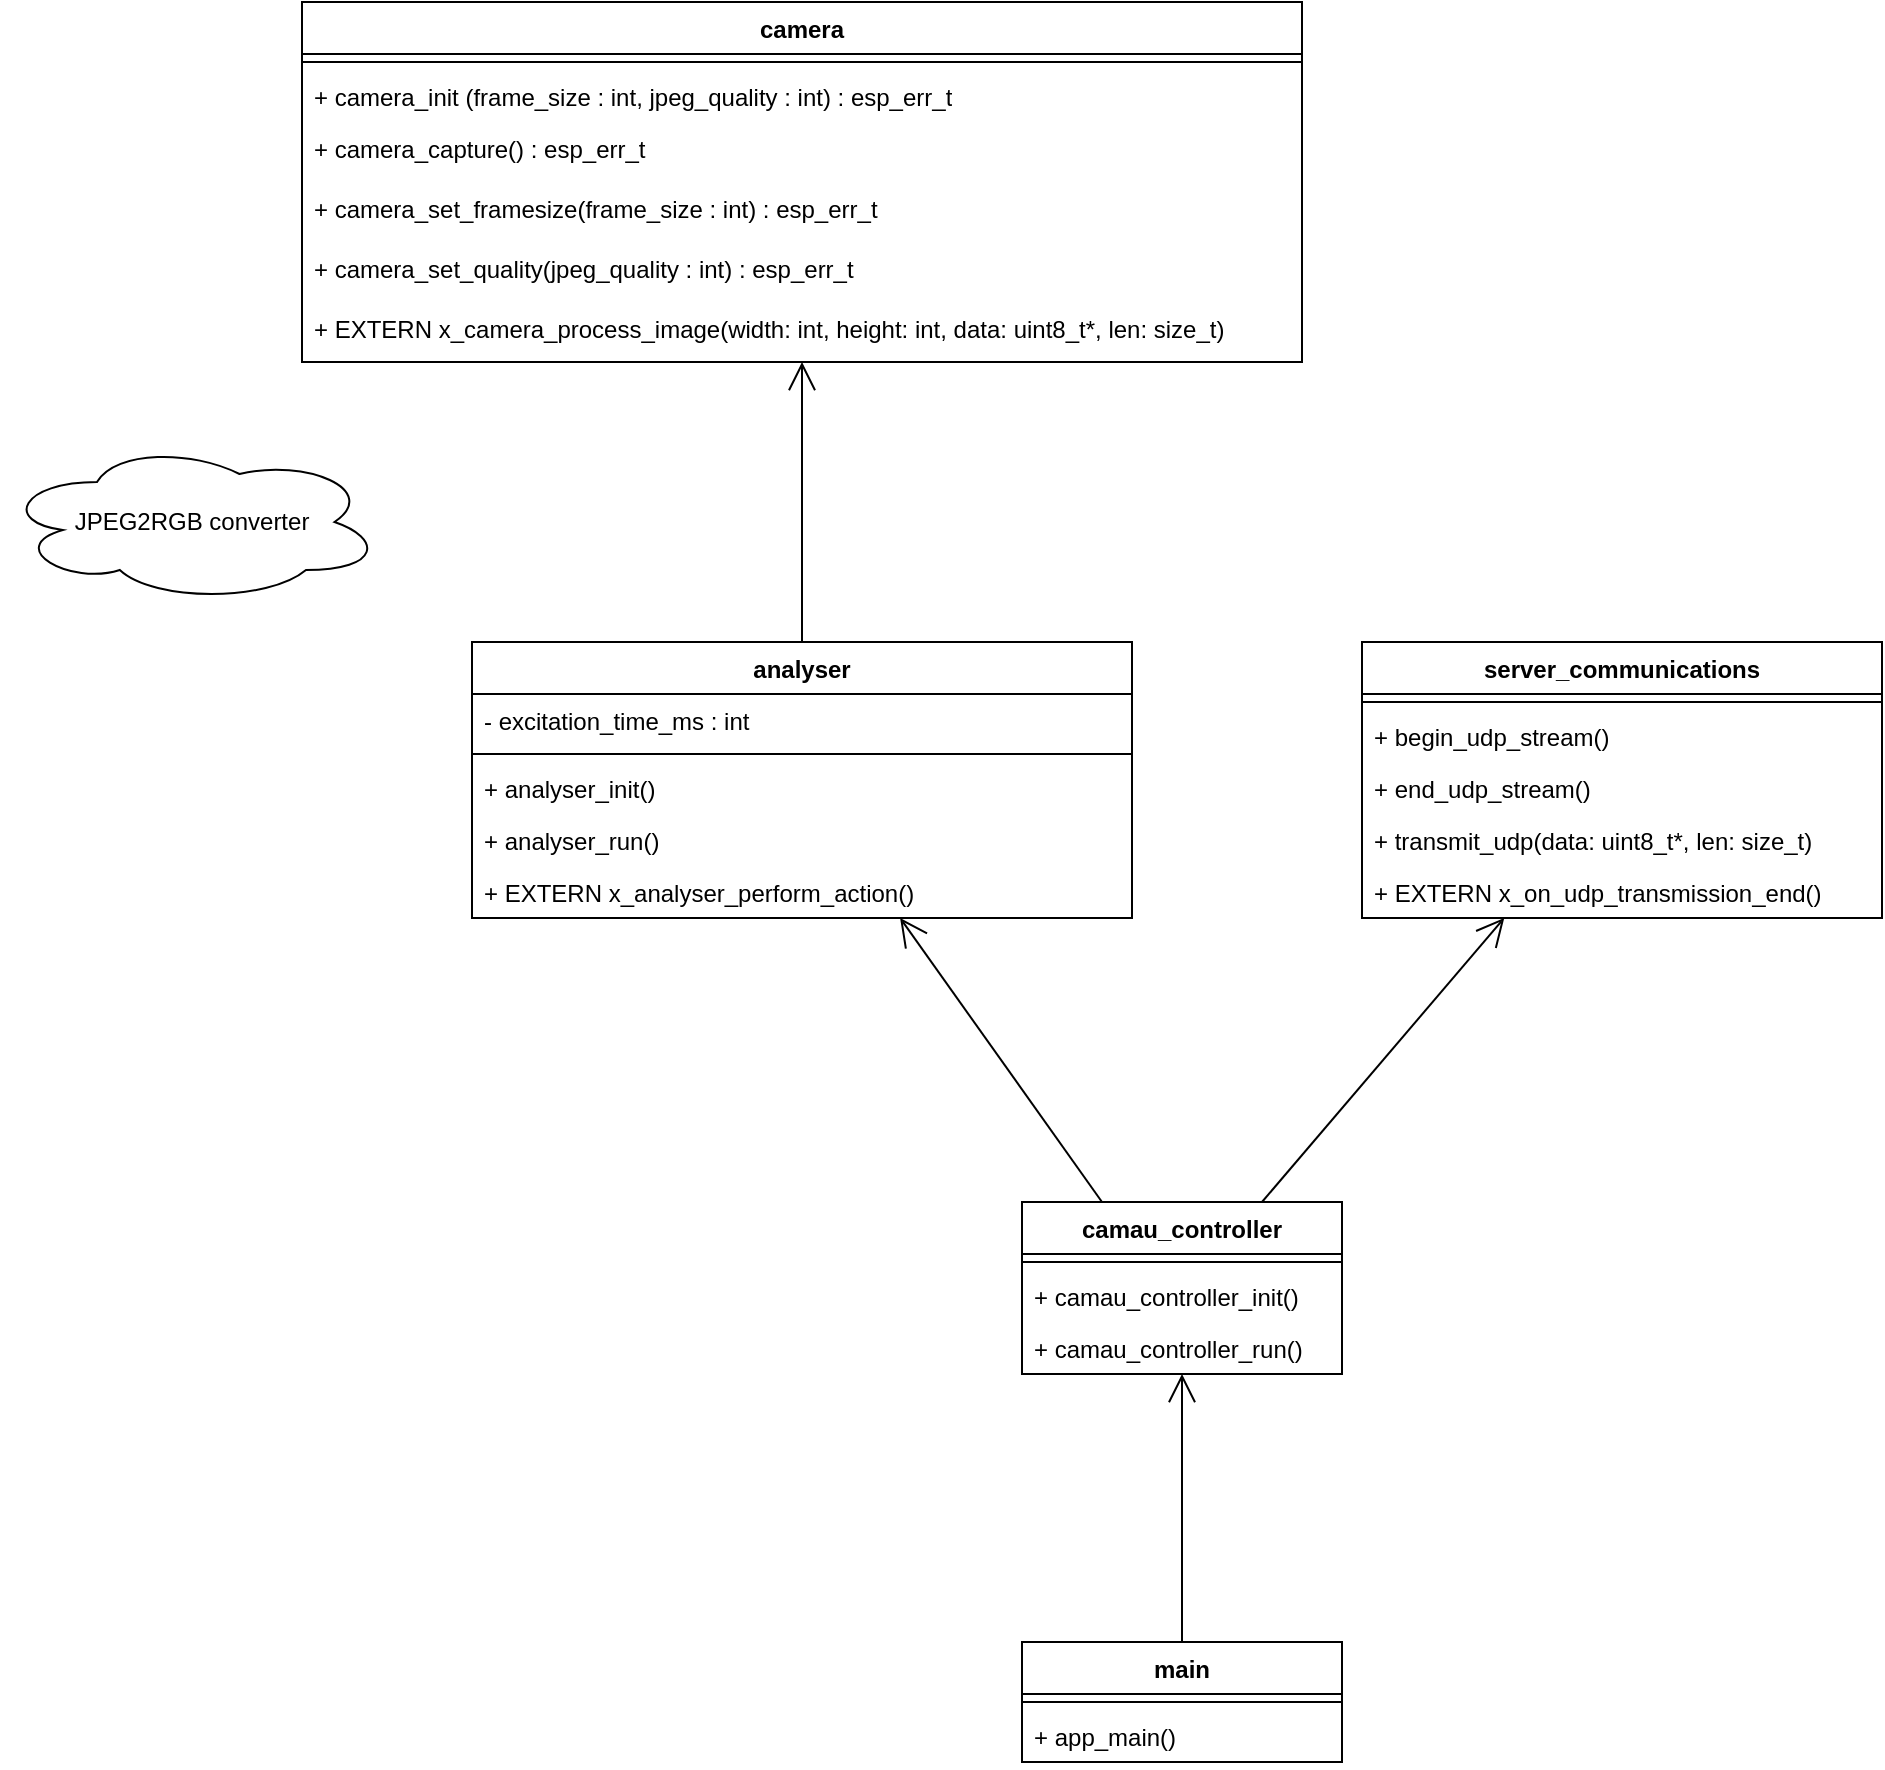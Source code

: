 <mxfile version="23.1.1" type="device">
  <diagram name="Page-1" id="uFVwXh5SKd5mPY9kyCPY">
    <mxGraphModel dx="1434" dy="841" grid="1" gridSize="10" guides="1" tooltips="1" connect="1" arrows="1" fold="1" page="1" pageScale="1" pageWidth="850" pageHeight="1100" math="0" shadow="0">
      <root>
        <mxCell id="0" />
        <mxCell id="1" parent="0" />
        <mxCell id="IxXctSvPQszniXdbL3ki-6" value="camera" style="swimlane;fontStyle=1;align=center;verticalAlign=top;childLayout=stackLayout;horizontal=1;startSize=26;horizontalStack=0;resizeParent=1;resizeParentMax=0;resizeLast=0;collapsible=1;marginBottom=0;whiteSpace=wrap;html=1;" vertex="1" parent="1">
          <mxGeometry x="220" y="530" width="500" height="180" as="geometry" />
        </mxCell>
        <mxCell id="IxXctSvPQszniXdbL3ki-8" value="" style="line;strokeWidth=1;fillColor=none;align=left;verticalAlign=middle;spacingTop=-1;spacingLeft=3;spacingRight=3;rotatable=0;labelPosition=right;points=[];portConstraint=eastwest;strokeColor=inherit;" vertex="1" parent="IxXctSvPQszniXdbL3ki-6">
          <mxGeometry y="26" width="500" height="8" as="geometry" />
        </mxCell>
        <mxCell id="IxXctSvPQszniXdbL3ki-9" value="&lt;div&gt;+ camera_init (frame_size : int, jpeg_quality : int) : esp_err_t&lt;/div&gt;" style="text;strokeColor=none;fillColor=none;align=left;verticalAlign=top;spacingLeft=4;spacingRight=4;overflow=hidden;rotatable=0;points=[[0,0.5],[1,0.5]];portConstraint=eastwest;whiteSpace=wrap;html=1;" vertex="1" parent="IxXctSvPQszniXdbL3ki-6">
          <mxGeometry y="34" width="500" height="26" as="geometry" />
        </mxCell>
        <mxCell id="IxXctSvPQszniXdbL3ki-12" value="&lt;div&gt;+ camera_capture() : esp_err_t&lt;/div&gt;&lt;div&gt;&lt;br&gt;&lt;/div&gt;" style="text;strokeColor=none;fillColor=none;align=left;verticalAlign=top;spacingLeft=4;spacingRight=4;overflow=hidden;rotatable=0;points=[[0,0.5],[1,0.5]];portConstraint=eastwest;whiteSpace=wrap;html=1;" vertex="1" parent="IxXctSvPQszniXdbL3ki-6">
          <mxGeometry y="60" width="500" height="30" as="geometry" />
        </mxCell>
        <mxCell id="IxXctSvPQszniXdbL3ki-11" value="+ camera_set_framesize(frame_size : int) : esp_err_t" style="text;strokeColor=none;fillColor=none;align=left;verticalAlign=top;spacingLeft=4;spacingRight=4;overflow=hidden;rotatable=0;points=[[0,0.5],[1,0.5]];portConstraint=eastwest;whiteSpace=wrap;html=1;" vertex="1" parent="IxXctSvPQszniXdbL3ki-6">
          <mxGeometry y="90" width="500" height="30" as="geometry" />
        </mxCell>
        <mxCell id="IxXctSvPQszniXdbL3ki-10" value="+ camera_set_quality(jpeg_quality : int) : esp_err_t" style="text;strokeColor=none;fillColor=none;align=left;verticalAlign=top;spacingLeft=4;spacingRight=4;overflow=hidden;rotatable=0;points=[[0,0.5],[1,0.5]];portConstraint=eastwest;whiteSpace=wrap;html=1;" vertex="1" parent="IxXctSvPQszniXdbL3ki-6">
          <mxGeometry y="120" width="500" height="30" as="geometry" />
        </mxCell>
        <mxCell id="IxXctSvPQszniXdbL3ki-17" value="+ EXTERN x_camera_process_image(width: int, height: int, data: uint8_t*, len: size_t)" style="text;strokeColor=none;fillColor=none;align=left;verticalAlign=top;spacingLeft=4;spacingRight=4;overflow=hidden;rotatable=0;points=[[0,0.5],[1,0.5]];portConstraint=eastwest;whiteSpace=wrap;html=1;" vertex="1" parent="IxXctSvPQszniXdbL3ki-6">
          <mxGeometry y="150" width="500" height="30" as="geometry" />
        </mxCell>
        <mxCell id="IxXctSvPQszniXdbL3ki-13" value="analyser" style="swimlane;fontStyle=1;align=center;verticalAlign=top;childLayout=stackLayout;horizontal=1;startSize=26;horizontalStack=0;resizeParent=1;resizeParentMax=0;resizeLast=0;collapsible=1;marginBottom=0;whiteSpace=wrap;html=1;" vertex="1" parent="1">
          <mxGeometry x="305" y="850" width="330" height="138" as="geometry" />
        </mxCell>
        <mxCell id="IxXctSvPQszniXdbL3ki-36" value="&lt;div&gt;- excitation_time_ms : int&lt;/div&gt;&lt;div&gt;&lt;br&gt;&lt;/div&gt;" style="text;strokeColor=none;fillColor=none;align=left;verticalAlign=top;spacingLeft=4;spacingRight=4;overflow=hidden;rotatable=0;points=[[0,0.5],[1,0.5]];portConstraint=eastwest;whiteSpace=wrap;html=1;" vertex="1" parent="IxXctSvPQszniXdbL3ki-13">
          <mxGeometry y="26" width="330" height="26" as="geometry" />
        </mxCell>
        <mxCell id="IxXctSvPQszniXdbL3ki-15" value="" style="line;strokeWidth=1;fillColor=none;align=left;verticalAlign=middle;spacingTop=-1;spacingLeft=3;spacingRight=3;rotatable=0;labelPosition=right;points=[];portConstraint=eastwest;strokeColor=inherit;" vertex="1" parent="IxXctSvPQszniXdbL3ki-13">
          <mxGeometry y="52" width="330" height="8" as="geometry" />
        </mxCell>
        <mxCell id="IxXctSvPQszniXdbL3ki-16" value="&lt;div&gt;+ analyser_init()&lt;/div&gt;" style="text;strokeColor=none;fillColor=none;align=left;verticalAlign=top;spacingLeft=4;spacingRight=4;overflow=hidden;rotatable=0;points=[[0,0.5],[1,0.5]];portConstraint=eastwest;whiteSpace=wrap;html=1;" vertex="1" parent="IxXctSvPQszniXdbL3ki-13">
          <mxGeometry y="60" width="330" height="26" as="geometry" />
        </mxCell>
        <mxCell id="IxXctSvPQszniXdbL3ki-18" value="+ analyser_run()" style="text;strokeColor=none;fillColor=none;align=left;verticalAlign=top;spacingLeft=4;spacingRight=4;overflow=hidden;rotatable=0;points=[[0,0.5],[1,0.5]];portConstraint=eastwest;whiteSpace=wrap;html=1;" vertex="1" parent="IxXctSvPQszniXdbL3ki-13">
          <mxGeometry y="86" width="330" height="26" as="geometry" />
        </mxCell>
        <mxCell id="IxXctSvPQszniXdbL3ki-20" value="+ EXTERN x_analyser_perform_action()" style="text;strokeColor=none;fillColor=none;align=left;verticalAlign=top;spacingLeft=4;spacingRight=4;overflow=hidden;rotatable=0;points=[[0,0.5],[1,0.5]];portConstraint=eastwest;whiteSpace=wrap;html=1;" vertex="1" parent="IxXctSvPQszniXdbL3ki-13">
          <mxGeometry y="112" width="330" height="26" as="geometry" />
        </mxCell>
        <mxCell id="IxXctSvPQszniXdbL3ki-19" value="" style="endArrow=open;endFill=1;endSize=12;html=1;rounded=0;exitX=0.5;exitY=0;exitDx=0;exitDy=0;" edge="1" parent="1" source="IxXctSvPQszniXdbL3ki-13" target="IxXctSvPQszniXdbL3ki-6">
          <mxGeometry width="160" relative="1" as="geometry">
            <mxPoint x="410" y="650" as="sourcePoint" />
            <mxPoint x="510" y="750" as="targetPoint" />
          </mxGeometry>
        </mxCell>
        <mxCell id="IxXctSvPQszniXdbL3ki-22" value="server_communications" style="swimlane;fontStyle=1;align=center;verticalAlign=top;childLayout=stackLayout;horizontal=1;startSize=26;horizontalStack=0;resizeParent=1;resizeParentMax=0;resizeLast=0;collapsible=1;marginBottom=0;whiteSpace=wrap;html=1;" vertex="1" parent="1">
          <mxGeometry x="750" y="850" width="260" height="138" as="geometry" />
        </mxCell>
        <mxCell id="IxXctSvPQszniXdbL3ki-24" value="" style="line;strokeWidth=1;fillColor=none;align=left;verticalAlign=middle;spacingTop=-1;spacingLeft=3;spacingRight=3;rotatable=0;labelPosition=right;points=[];portConstraint=eastwest;strokeColor=inherit;" vertex="1" parent="IxXctSvPQszniXdbL3ki-22">
          <mxGeometry y="26" width="260" height="8" as="geometry" />
        </mxCell>
        <mxCell id="IxXctSvPQszniXdbL3ki-25" value="+ begin_udp_stream()" style="text;strokeColor=none;fillColor=none;align=left;verticalAlign=top;spacingLeft=4;spacingRight=4;overflow=hidden;rotatable=0;points=[[0,0.5],[1,0.5]];portConstraint=eastwest;whiteSpace=wrap;html=1;" vertex="1" parent="IxXctSvPQszniXdbL3ki-22">
          <mxGeometry y="34" width="260" height="26" as="geometry" />
        </mxCell>
        <mxCell id="IxXctSvPQszniXdbL3ki-26" value="&lt;div&gt;+ end_udp_stream()&lt;/div&gt;&lt;div&gt;&lt;br&gt;&lt;/div&gt;" style="text;strokeColor=none;fillColor=none;align=left;verticalAlign=top;spacingLeft=4;spacingRight=4;overflow=hidden;rotatable=0;points=[[0,0.5],[1,0.5]];portConstraint=eastwest;whiteSpace=wrap;html=1;" vertex="1" parent="IxXctSvPQszniXdbL3ki-22">
          <mxGeometry y="60" width="260" height="26" as="geometry" />
        </mxCell>
        <mxCell id="IxXctSvPQszniXdbL3ki-40" value="+ transmit_udp(data: uint8_t*, len: size_t)" style="text;strokeColor=none;fillColor=none;align=left;verticalAlign=top;spacingLeft=4;spacingRight=4;overflow=hidden;rotatable=0;points=[[0,0.5],[1,0.5]];portConstraint=eastwest;whiteSpace=wrap;html=1;" vertex="1" parent="IxXctSvPQszniXdbL3ki-22">
          <mxGeometry y="86" width="260" height="26" as="geometry" />
        </mxCell>
        <mxCell id="IxXctSvPQszniXdbL3ki-41" value="+ EXTERN x_on_udp_transmission_end()" style="text;strokeColor=none;fillColor=none;align=left;verticalAlign=top;spacingLeft=4;spacingRight=4;overflow=hidden;rotatable=0;points=[[0,0.5],[1,0.5]];portConstraint=eastwest;whiteSpace=wrap;html=1;" vertex="1" parent="IxXctSvPQszniXdbL3ki-22">
          <mxGeometry y="112" width="260" height="26" as="geometry" />
        </mxCell>
        <mxCell id="IxXctSvPQszniXdbL3ki-42" value="camau_controller" style="swimlane;fontStyle=1;align=center;verticalAlign=top;childLayout=stackLayout;horizontal=1;startSize=26;horizontalStack=0;resizeParent=1;resizeParentMax=0;resizeLast=0;collapsible=1;marginBottom=0;whiteSpace=wrap;html=1;" vertex="1" parent="1">
          <mxGeometry x="580" y="1130" width="160" height="86" as="geometry" />
        </mxCell>
        <mxCell id="IxXctSvPQszniXdbL3ki-44" value="" style="line;strokeWidth=1;fillColor=none;align=left;verticalAlign=middle;spacingTop=-1;spacingLeft=3;spacingRight=3;rotatable=0;labelPosition=right;points=[];portConstraint=eastwest;strokeColor=inherit;" vertex="1" parent="IxXctSvPQszniXdbL3ki-42">
          <mxGeometry y="26" width="160" height="8" as="geometry" />
        </mxCell>
        <mxCell id="IxXctSvPQszniXdbL3ki-45" value="+ camau_controller_init()" style="text;strokeColor=none;fillColor=none;align=left;verticalAlign=top;spacingLeft=4;spacingRight=4;overflow=hidden;rotatable=0;points=[[0,0.5],[1,0.5]];portConstraint=eastwest;whiteSpace=wrap;html=1;" vertex="1" parent="IxXctSvPQszniXdbL3ki-42">
          <mxGeometry y="34" width="160" height="26" as="geometry" />
        </mxCell>
        <mxCell id="IxXctSvPQszniXdbL3ki-47" value="&lt;div&gt;+ camau_controller_run()&lt;/div&gt;&lt;div&gt;&lt;br&gt;&lt;/div&gt;&lt;div&gt;&lt;br&gt;&lt;/div&gt;" style="text;strokeColor=none;fillColor=none;align=left;verticalAlign=top;spacingLeft=4;spacingRight=4;overflow=hidden;rotatable=0;points=[[0,0.5],[1,0.5]];portConstraint=eastwest;whiteSpace=wrap;html=1;" vertex="1" parent="IxXctSvPQszniXdbL3ki-42">
          <mxGeometry y="60" width="160" height="26" as="geometry" />
        </mxCell>
        <mxCell id="IxXctSvPQszniXdbL3ki-46" value="JPEG2RGB converter" style="ellipse;shape=cloud;whiteSpace=wrap;html=1;" vertex="1" parent="1">
          <mxGeometry x="70" y="750" width="190" height="80" as="geometry" />
        </mxCell>
        <mxCell id="IxXctSvPQszniXdbL3ki-48" value="main" style="swimlane;fontStyle=1;align=center;verticalAlign=top;childLayout=stackLayout;horizontal=1;startSize=26;horizontalStack=0;resizeParent=1;resizeParentMax=0;resizeLast=0;collapsible=1;marginBottom=0;whiteSpace=wrap;html=1;" vertex="1" parent="1">
          <mxGeometry x="580" y="1350" width="160" height="60" as="geometry" />
        </mxCell>
        <mxCell id="IxXctSvPQszniXdbL3ki-50" value="" style="line;strokeWidth=1;fillColor=none;align=left;verticalAlign=middle;spacingTop=-1;spacingLeft=3;spacingRight=3;rotatable=0;labelPosition=right;points=[];portConstraint=eastwest;strokeColor=inherit;" vertex="1" parent="IxXctSvPQszniXdbL3ki-48">
          <mxGeometry y="26" width="160" height="8" as="geometry" />
        </mxCell>
        <mxCell id="IxXctSvPQszniXdbL3ki-51" value="+ app_main()" style="text;strokeColor=none;fillColor=none;align=left;verticalAlign=top;spacingLeft=4;spacingRight=4;overflow=hidden;rotatable=0;points=[[0,0.5],[1,0.5]];portConstraint=eastwest;whiteSpace=wrap;html=1;" vertex="1" parent="IxXctSvPQszniXdbL3ki-48">
          <mxGeometry y="34" width="160" height="26" as="geometry" />
        </mxCell>
        <mxCell id="IxXctSvPQszniXdbL3ki-53" value="" style="endArrow=open;endFill=1;endSize=12;html=1;rounded=0;exitX=0.5;exitY=0;exitDx=0;exitDy=0;" edge="1" parent="1" source="IxXctSvPQszniXdbL3ki-48" target="IxXctSvPQszniXdbL3ki-42">
          <mxGeometry width="160" relative="1" as="geometry">
            <mxPoint x="600" y="1300" as="sourcePoint" />
            <mxPoint x="730" y="1220" as="targetPoint" />
          </mxGeometry>
        </mxCell>
        <mxCell id="IxXctSvPQszniXdbL3ki-57" value="" style="endArrow=open;endFill=1;endSize=12;html=1;rounded=0;exitX=0.25;exitY=0;exitDx=0;exitDy=0;" edge="1" parent="1" source="IxXctSvPQszniXdbL3ki-42" target="IxXctSvPQszniXdbL3ki-13">
          <mxGeometry width="160" relative="1" as="geometry">
            <mxPoint x="240" y="1010" as="sourcePoint" />
            <mxPoint x="400" y="1010" as="targetPoint" />
          </mxGeometry>
        </mxCell>
        <mxCell id="IxXctSvPQszniXdbL3ki-58" value="" style="endArrow=open;endFill=1;endSize=12;html=1;rounded=0;exitX=0.75;exitY=0;exitDx=0;exitDy=0;" edge="1" parent="1" source="IxXctSvPQszniXdbL3ki-42" target="IxXctSvPQszniXdbL3ki-22">
          <mxGeometry width="160" relative="1" as="geometry">
            <mxPoint x="240" y="1010" as="sourcePoint" />
            <mxPoint x="400" y="1010" as="targetPoint" />
          </mxGeometry>
        </mxCell>
      </root>
    </mxGraphModel>
  </diagram>
</mxfile>
